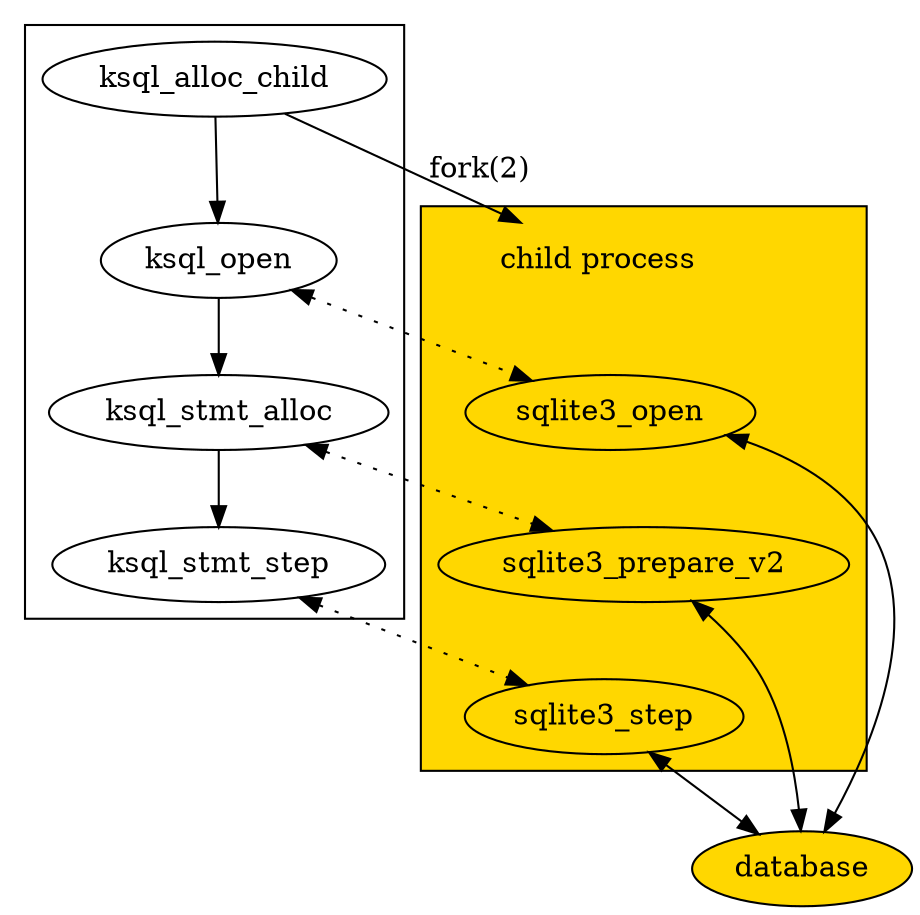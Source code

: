 digraph {
	rankdir="TB";
	bgcolor="transparent";

	subgraph cluster_0 {
		stepa[label="ksql_alloc_child"];
		step1a[label="ksql_open"];
		step2a[label="ksql_stmt_alloc"];
		step4a[label="ksql_stmt_step"];
		stepa -> step1a -> step2a -> step4a;
	}

	subgraph cluster_1 {
		bgcolor="gold";
		stepb[label="child process",shape="plaintext"];
		step1b[label="sqlite3_open"];
		step2b[label="sqlite3_prepare_v2"];
		step4b[label="sqlite3_step"];
		stepb -> step1b[style="invis"];
		step1b -> step2b -> step4b[style="invis"];
	}

	db[label="database", style="filled", fillcolor="gold"];

	step1b -> db[dir="both"];
	step2b -> db[dir="both"];
	step4b -> db[dir="both"];

	stepa -> stepb[label="fork(2)"];

	step1a -> step1b[style="dotted", dir="both"];
	step2a -> step2b[style="dotted", dir="both"];
	step4a -> step4b[style="dotted", dir="both"];
}
